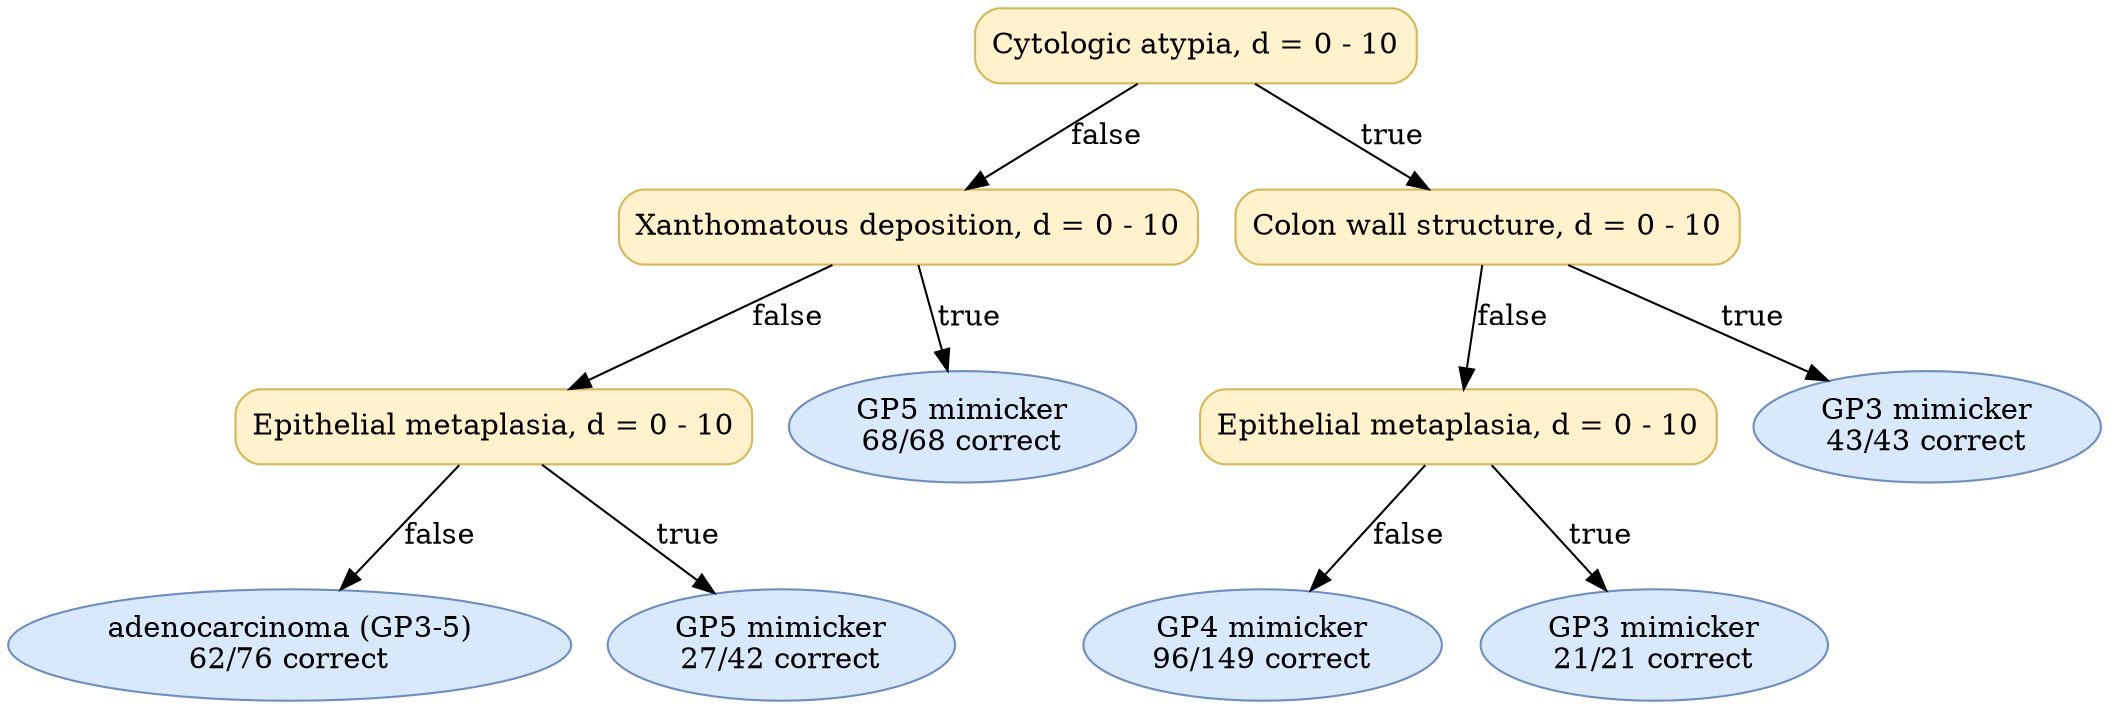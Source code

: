 digraph "DT" {
fontname="Times-Roman";
label="";
node [fontname="Times-Roman"];
Node1 [color="#D6B656", fillcolor="#FFF2CC", label="Cytologic atypia, d = 0 - 10", shape="box", style="rounded,filled"];
Node2 [color="#D6B656", fillcolor="#FFF2CC", label="Xanthomatous deposition, d = 0 - 10", shape="box", style="rounded,filled"];
Node3 [color="#D6B656", fillcolor="#FFF2CC", label="Epithelial metaplasia, d = 0 - 10", shape="box", style="rounded,filled"];
Node4 [color="#6C8EBF", fillcolor="#DAE8FC", label=<adenocarcinoma (GP3-5)<br/>62/76 correct>, shape="ellipse", style="rounded,filled"];
Node5 [color="#6C8EBF", fillcolor="#DAE8FC", label=<GP5 mimicker<br/>27/42 correct>, shape="ellipse", style="rounded,filled"];
Node6 [color="#6C8EBF", fillcolor="#DAE8FC", label=<GP5 mimicker<br/>68/68 correct>, shape="ellipse", style="rounded,filled"];
Node7 [color="#D6B656", fillcolor="#FFF2CC", label="Colon wall structure, d = 0 - 10", shape="box", style="rounded,filled"];
Node8 [color="#D6B656", fillcolor="#FFF2CC", label="Epithelial metaplasia, d = 0 - 10", shape="box", style="rounded,filled"];
Node9 [color="#6C8EBF", fillcolor="#DAE8FC", label=<GP4 mimicker<br/>96/149 correct>, shape="ellipse", style="rounded,filled"];
Node10 [color="#6C8EBF", fillcolor="#DAE8FC", label=<GP3 mimicker<br/>21/21 correct>, shape="ellipse", style="rounded,filled"];
Node11 [color="#6C8EBF", fillcolor="#DAE8FC", label=<GP3 mimicker<br/>43/43 correct>, shape="ellipse", style="rounded,filled"];
Node1 -> Node2  [key=0, label="false"];
Node1 -> Node7  [key=0, label="true"];
Node2 -> Node3  [key=0, label="false"];
Node2 -> Node6  [key=0, label="true"];
Node3 -> Node4  [key=0, label="false"];
Node3 -> Node5  [key=0, label="true"];
Node7 -> Node8  [key=0, label="false"];
Node7 -> Node11  [key=0, label="true"];
Node8 -> Node9  [key=0, label="false"];
Node8 -> Node10  [key=0, label="true"];
}
